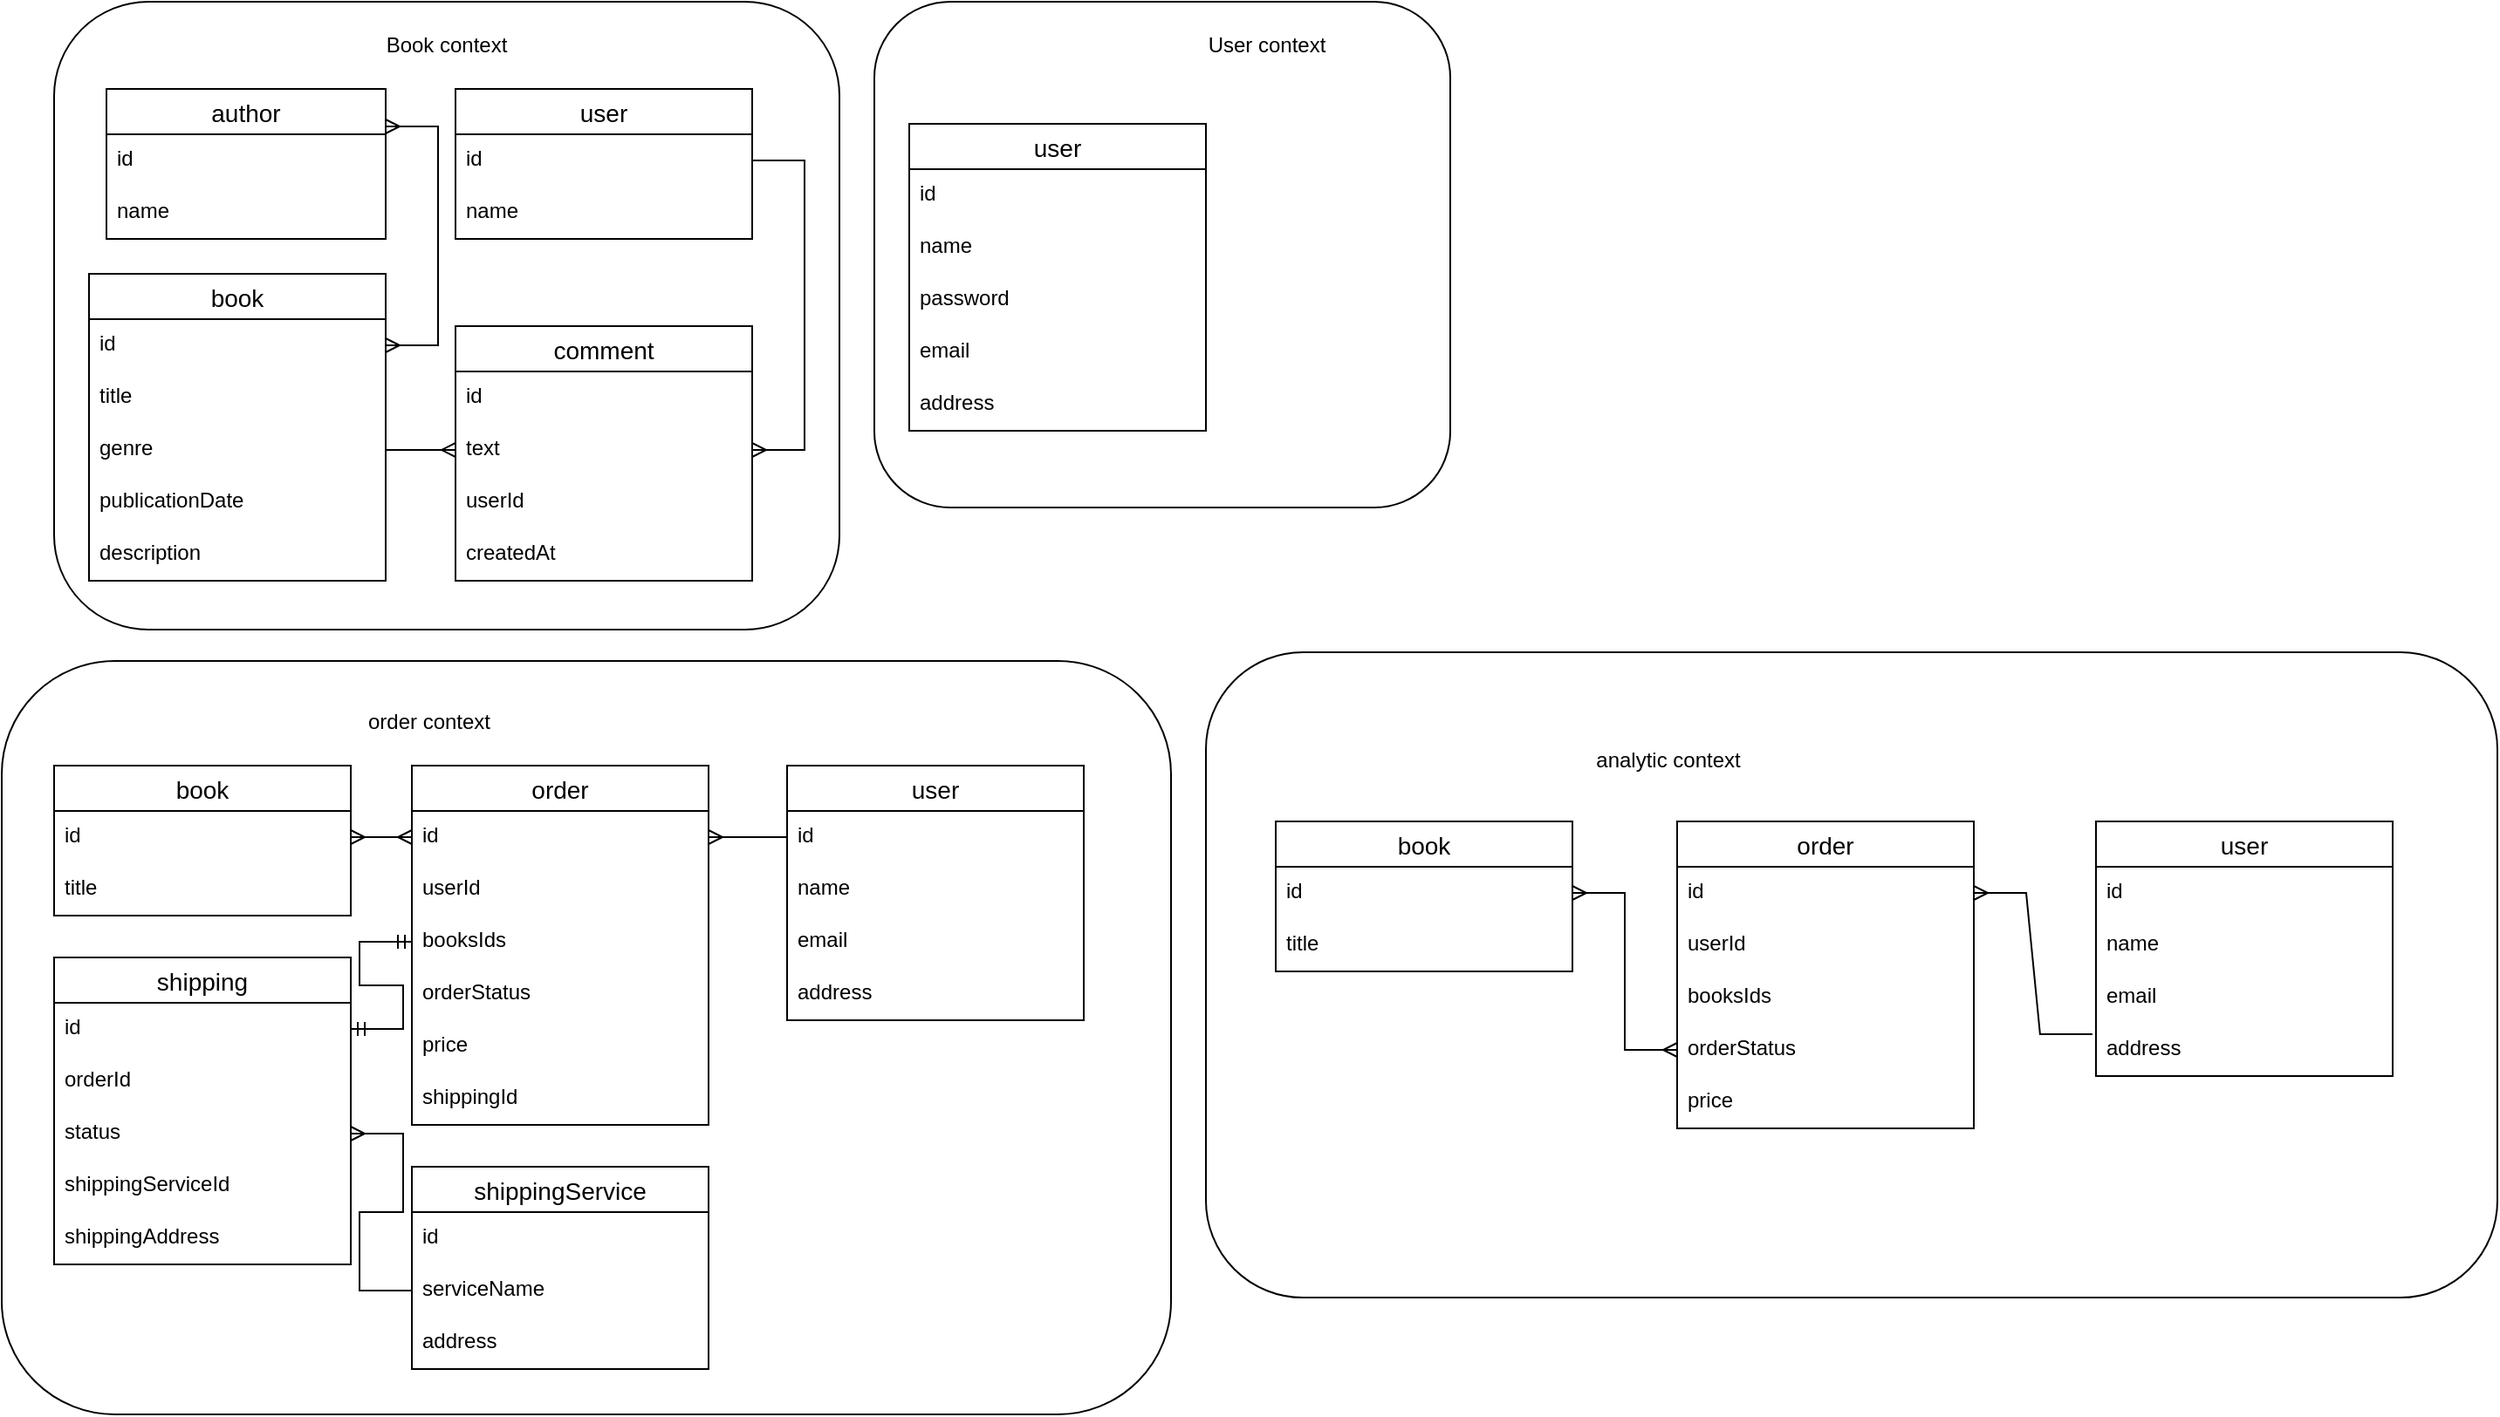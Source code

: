 <mxfile version="20.8.5" type="github">
  <diagram id="_F_DxzLepuKcJAmAGDIa" name="Page-1">
    <mxGraphModel dx="1754" dy="1128" grid="1" gridSize="10" guides="1" tooltips="1" connect="1" arrows="1" fold="1" page="1" pageScale="1" pageWidth="850" pageHeight="1100" math="0" shadow="0">
      <root>
        <mxCell id="0" />
        <mxCell id="1" parent="0" />
        <mxCell id="56zjt8MQTYuuCyv_vl_s-1" value="author" style="swimlane;fontStyle=0;childLayout=stackLayout;horizontal=1;startSize=26;horizontalStack=0;resizeParent=1;resizeParentMax=0;resizeLast=0;collapsible=1;marginBottom=0;align=center;fontSize=14;" vertex="1" parent="1">
          <mxGeometry x="80" y="80" width="160" height="86" as="geometry">
            <mxRectangle x="80" y="80" width="80" height="30" as="alternateBounds" />
          </mxGeometry>
        </mxCell>
        <mxCell id="56zjt8MQTYuuCyv_vl_s-2" value="id" style="text;strokeColor=none;fillColor=none;spacingLeft=4;spacingRight=4;overflow=hidden;rotatable=0;points=[[0,0.5],[1,0.5]];portConstraint=eastwest;fontSize=12;" vertex="1" parent="56zjt8MQTYuuCyv_vl_s-1">
          <mxGeometry y="26" width="160" height="30" as="geometry" />
        </mxCell>
        <mxCell id="56zjt8MQTYuuCyv_vl_s-3" value="name" style="text;strokeColor=none;fillColor=none;spacingLeft=4;spacingRight=4;overflow=hidden;rotatable=0;points=[[0,0.5],[1,0.5]];portConstraint=eastwest;fontSize=12;" vertex="1" parent="56zjt8MQTYuuCyv_vl_s-1">
          <mxGeometry y="56" width="160" height="30" as="geometry" />
        </mxCell>
        <mxCell id="56zjt8MQTYuuCyv_vl_s-18" value="book" style="swimlane;fontStyle=0;childLayout=stackLayout;horizontal=1;startSize=26;horizontalStack=0;resizeParent=1;resizeParentMax=0;resizeLast=0;collapsible=1;marginBottom=0;align=center;fontSize=14;" vertex="1" parent="1">
          <mxGeometry x="70" y="186" width="170" height="176" as="geometry">
            <mxRectangle x="300" y="80" width="70" height="30" as="alternateBounds" />
          </mxGeometry>
        </mxCell>
        <mxCell id="56zjt8MQTYuuCyv_vl_s-32" value="id" style="text;strokeColor=none;fillColor=none;spacingLeft=4;spacingRight=4;overflow=hidden;rotatable=0;points=[[0,0.5],[1,0.5]];portConstraint=eastwest;fontSize=12;" vertex="1" parent="56zjt8MQTYuuCyv_vl_s-18">
          <mxGeometry y="26" width="170" height="30" as="geometry" />
        </mxCell>
        <mxCell id="56zjt8MQTYuuCyv_vl_s-19" value="title" style="text;strokeColor=none;fillColor=none;spacingLeft=4;spacingRight=4;overflow=hidden;rotatable=0;points=[[0,0.5],[1,0.5]];portConstraint=eastwest;fontSize=12;" vertex="1" parent="56zjt8MQTYuuCyv_vl_s-18">
          <mxGeometry y="56" width="170" height="30" as="geometry" />
        </mxCell>
        <mxCell id="56zjt8MQTYuuCyv_vl_s-20" value="genre" style="text;strokeColor=none;fillColor=none;spacingLeft=4;spacingRight=4;overflow=hidden;rotatable=0;points=[[0,0.5],[1,0.5]];portConstraint=eastwest;fontSize=12;" vertex="1" parent="56zjt8MQTYuuCyv_vl_s-18">
          <mxGeometry y="86" width="170" height="30" as="geometry" />
        </mxCell>
        <mxCell id="56zjt8MQTYuuCyv_vl_s-35" value="publicationDate" style="text;strokeColor=none;fillColor=none;spacingLeft=4;spacingRight=4;overflow=hidden;rotatable=0;points=[[0,0.5],[1,0.5]];portConstraint=eastwest;fontSize=12;" vertex="1" parent="56zjt8MQTYuuCyv_vl_s-18">
          <mxGeometry y="116" width="170" height="30" as="geometry" />
        </mxCell>
        <mxCell id="56zjt8MQTYuuCyv_vl_s-34" value="description" style="text;strokeColor=none;fillColor=none;spacingLeft=4;spacingRight=4;overflow=hidden;rotatable=0;points=[[0,0.5],[1,0.5]];portConstraint=eastwest;fontSize=12;" vertex="1" parent="56zjt8MQTYuuCyv_vl_s-18">
          <mxGeometry y="146" width="170" height="30" as="geometry" />
        </mxCell>
        <mxCell id="56zjt8MQTYuuCyv_vl_s-46" value="" style="edgeStyle=entityRelationEdgeStyle;fontSize=12;html=1;endArrow=ERmany;startArrow=ERmany;rounded=0;exitX=1;exitY=0.25;exitDx=0;exitDy=0;entryX=1;entryY=0.5;entryDx=0;entryDy=0;" edge="1" parent="1" source="56zjt8MQTYuuCyv_vl_s-1" target="56zjt8MQTYuuCyv_vl_s-32">
          <mxGeometry width="100" height="100" relative="1" as="geometry">
            <mxPoint x="330" y="630" as="sourcePoint" />
            <mxPoint x="319" y="106" as="targetPoint" />
          </mxGeometry>
        </mxCell>
        <mxCell id="56zjt8MQTYuuCyv_vl_s-56" value="" style="edgeStyle=entityRelationEdgeStyle;fontSize=12;html=1;endArrow=ERmany;rounded=0;exitX=1;exitY=0.5;exitDx=0;exitDy=0;entryX=0;entryY=0.5;entryDx=0;entryDy=0;" edge="1" parent="1" source="56zjt8MQTYuuCyv_vl_s-20" target="56zjt8MQTYuuCyv_vl_s-128">
          <mxGeometry width="100" height="100" relative="1" as="geometry">
            <mxPoint x="370" y="390" as="sourcePoint" />
            <mxPoint x="320" y="301" as="targetPoint" />
          </mxGeometry>
        </mxCell>
        <mxCell id="56zjt8MQTYuuCyv_vl_s-57" value="user" style="swimlane;fontStyle=0;childLayout=stackLayout;horizontal=1;startSize=26;horizontalStack=0;resizeParent=1;resizeParentMax=0;resizeLast=0;collapsible=1;marginBottom=0;align=center;fontSize=14;" vertex="1" parent="1">
          <mxGeometry x="470" y="468" width="170" height="146" as="geometry">
            <mxRectangle x="300" y="80" width="70" height="30" as="alternateBounds" />
          </mxGeometry>
        </mxCell>
        <mxCell id="56zjt8MQTYuuCyv_vl_s-58" value="id" style="text;strokeColor=none;fillColor=none;spacingLeft=4;spacingRight=4;overflow=hidden;rotatable=0;points=[[0,0.5],[1,0.5]];portConstraint=eastwest;fontSize=12;" vertex="1" parent="56zjt8MQTYuuCyv_vl_s-57">
          <mxGeometry y="26" width="170" height="30" as="geometry" />
        </mxCell>
        <mxCell id="56zjt8MQTYuuCyv_vl_s-59" value="name" style="text;strokeColor=none;fillColor=none;spacingLeft=4;spacingRight=4;overflow=hidden;rotatable=0;points=[[0,0.5],[1,0.5]];portConstraint=eastwest;fontSize=12;" vertex="1" parent="56zjt8MQTYuuCyv_vl_s-57">
          <mxGeometry y="56" width="170" height="30" as="geometry" />
        </mxCell>
        <mxCell id="56zjt8MQTYuuCyv_vl_s-60" value="email" style="text;strokeColor=none;fillColor=none;spacingLeft=4;spacingRight=4;overflow=hidden;rotatable=0;points=[[0,0.5],[1,0.5]];portConstraint=eastwest;fontSize=12;" vertex="1" parent="56zjt8MQTYuuCyv_vl_s-57">
          <mxGeometry y="86" width="170" height="30" as="geometry" />
        </mxCell>
        <mxCell id="56zjt8MQTYuuCyv_vl_s-61" value="address" style="text;strokeColor=none;fillColor=none;spacingLeft=4;spacingRight=4;overflow=hidden;rotatable=0;points=[[0,0.5],[1,0.5]];portConstraint=eastwest;fontSize=12;" vertex="1" parent="56zjt8MQTYuuCyv_vl_s-57">
          <mxGeometry y="116" width="170" height="30" as="geometry" />
        </mxCell>
        <mxCell id="56zjt8MQTYuuCyv_vl_s-68" value="order" style="swimlane;fontStyle=0;childLayout=stackLayout;horizontal=1;startSize=26;horizontalStack=0;resizeParent=1;resizeParentMax=0;resizeLast=0;collapsible=1;marginBottom=0;align=center;fontSize=14;" vertex="1" parent="1">
          <mxGeometry x="255" y="468" width="170" height="206" as="geometry">
            <mxRectangle x="300" y="80" width="70" height="30" as="alternateBounds" />
          </mxGeometry>
        </mxCell>
        <mxCell id="56zjt8MQTYuuCyv_vl_s-69" value="id" style="text;strokeColor=none;fillColor=none;spacingLeft=4;spacingRight=4;overflow=hidden;rotatable=0;points=[[0,0.5],[1,0.5]];portConstraint=eastwest;fontSize=12;" vertex="1" parent="56zjt8MQTYuuCyv_vl_s-68">
          <mxGeometry y="26" width="170" height="30" as="geometry" />
        </mxCell>
        <mxCell id="56zjt8MQTYuuCyv_vl_s-70" value="userId" style="text;strokeColor=none;fillColor=none;spacingLeft=4;spacingRight=4;overflow=hidden;rotatable=0;points=[[0,0.5],[1,0.5]];portConstraint=eastwest;fontSize=12;" vertex="1" parent="56zjt8MQTYuuCyv_vl_s-68">
          <mxGeometry y="56" width="170" height="30" as="geometry" />
        </mxCell>
        <mxCell id="56zjt8MQTYuuCyv_vl_s-123" value="booksIds" style="text;strokeColor=none;fillColor=none;spacingLeft=4;spacingRight=4;overflow=hidden;rotatable=0;points=[[0,0.5],[1,0.5]];portConstraint=eastwest;fontSize=12;" vertex="1" parent="56zjt8MQTYuuCyv_vl_s-68">
          <mxGeometry y="86" width="170" height="30" as="geometry" />
        </mxCell>
        <mxCell id="56zjt8MQTYuuCyv_vl_s-72" value="orderStatus" style="text;strokeColor=none;fillColor=none;spacingLeft=4;spacingRight=4;overflow=hidden;rotatable=0;points=[[0,0.5],[1,0.5]];portConstraint=eastwest;fontSize=12;" vertex="1" parent="56zjt8MQTYuuCyv_vl_s-68">
          <mxGeometry y="116" width="170" height="30" as="geometry" />
        </mxCell>
        <mxCell id="56zjt8MQTYuuCyv_vl_s-71" value="price" style="text;strokeColor=none;fillColor=none;spacingLeft=4;spacingRight=4;overflow=hidden;rotatable=0;points=[[0,0.5],[1,0.5]];portConstraint=eastwest;fontSize=12;" vertex="1" parent="56zjt8MQTYuuCyv_vl_s-68">
          <mxGeometry y="146" width="170" height="30" as="geometry" />
        </mxCell>
        <mxCell id="56zjt8MQTYuuCyv_vl_s-73" value="shippingId" style="text;strokeColor=none;fillColor=none;spacingLeft=4;spacingRight=4;overflow=hidden;rotatable=0;points=[[0,0.5],[1,0.5]];portConstraint=eastwest;fontSize=12;" vertex="1" parent="56zjt8MQTYuuCyv_vl_s-68">
          <mxGeometry y="176" width="170" height="30" as="geometry" />
        </mxCell>
        <mxCell id="56zjt8MQTYuuCyv_vl_s-74" value="" style="edgeStyle=entityRelationEdgeStyle;fontSize=12;html=1;endArrow=ERmany;rounded=0;entryX=1;entryY=0.5;entryDx=0;entryDy=0;exitX=0;exitY=0.5;exitDx=0;exitDy=0;" edge="1" parent="1" source="56zjt8MQTYuuCyv_vl_s-58" target="56zjt8MQTYuuCyv_vl_s-69">
          <mxGeometry width="100" height="100" relative="1" as="geometry">
            <mxPoint x="470" y="508" as="sourcePoint" />
            <mxPoint x="260" y="458" as="targetPoint" />
          </mxGeometry>
        </mxCell>
        <mxCell id="56zjt8MQTYuuCyv_vl_s-75" value="shipping" style="swimlane;fontStyle=0;childLayout=stackLayout;horizontal=1;startSize=26;horizontalStack=0;resizeParent=1;resizeParentMax=0;resizeLast=0;collapsible=1;marginBottom=0;align=center;fontSize=14;" vertex="1" parent="1">
          <mxGeometry x="50" y="578" width="170" height="176" as="geometry">
            <mxRectangle x="300" y="80" width="70" height="30" as="alternateBounds" />
          </mxGeometry>
        </mxCell>
        <mxCell id="56zjt8MQTYuuCyv_vl_s-76" value="id" style="text;strokeColor=none;fillColor=none;spacingLeft=4;spacingRight=4;overflow=hidden;rotatable=0;points=[[0,0.5],[1,0.5]];portConstraint=eastwest;fontSize=12;" vertex="1" parent="56zjt8MQTYuuCyv_vl_s-75">
          <mxGeometry y="26" width="170" height="30" as="geometry" />
        </mxCell>
        <mxCell id="56zjt8MQTYuuCyv_vl_s-77" value="orderId" style="text;strokeColor=none;fillColor=none;spacingLeft=4;spacingRight=4;overflow=hidden;rotatable=0;points=[[0,0.5],[1,0.5]];portConstraint=eastwest;fontSize=12;" vertex="1" parent="56zjt8MQTYuuCyv_vl_s-75">
          <mxGeometry y="56" width="170" height="30" as="geometry" />
        </mxCell>
        <mxCell id="56zjt8MQTYuuCyv_vl_s-85" value="status" style="text;strokeColor=none;fillColor=none;spacingLeft=4;spacingRight=4;overflow=hidden;rotatable=0;points=[[0,0.5],[1,0.5]];portConstraint=eastwest;fontSize=12;" vertex="1" parent="56zjt8MQTYuuCyv_vl_s-75">
          <mxGeometry y="86" width="170" height="30" as="geometry" />
        </mxCell>
        <mxCell id="56zjt8MQTYuuCyv_vl_s-82" value="shippingServiceId" style="text;strokeColor=none;fillColor=none;spacingLeft=4;spacingRight=4;overflow=hidden;rotatable=0;points=[[0,0.5],[1,0.5]];portConstraint=eastwest;fontSize=12;" vertex="1" parent="56zjt8MQTYuuCyv_vl_s-75">
          <mxGeometry y="116" width="170" height="30" as="geometry" />
        </mxCell>
        <mxCell id="56zjt8MQTYuuCyv_vl_s-78" value="shippingAddress" style="text;strokeColor=none;fillColor=none;spacingLeft=4;spacingRight=4;overflow=hidden;rotatable=0;points=[[0,0.5],[1,0.5]];portConstraint=eastwest;fontSize=12;" vertex="1" parent="56zjt8MQTYuuCyv_vl_s-75">
          <mxGeometry y="146" width="170" height="30" as="geometry" />
        </mxCell>
        <mxCell id="56zjt8MQTYuuCyv_vl_s-86" value="" style="edgeStyle=entityRelationEdgeStyle;fontSize=12;html=1;endArrow=ERmandOne;startArrow=ERmandOne;rounded=0;entryX=1;entryY=0.5;entryDx=0;entryDy=0;" edge="1" parent="1" source="56zjt8MQTYuuCyv_vl_s-123" target="56zjt8MQTYuuCyv_vl_s-76">
          <mxGeometry width="100" height="100" relative="1" as="geometry">
            <mxPoint x="530" y="638" as="sourcePoint" />
            <mxPoint x="300" y="348" as="targetPoint" />
          </mxGeometry>
        </mxCell>
        <mxCell id="56zjt8MQTYuuCyv_vl_s-87" value="shippingService" style="swimlane;fontStyle=0;childLayout=stackLayout;horizontal=1;startSize=26;horizontalStack=0;resizeParent=1;resizeParentMax=0;resizeLast=0;collapsible=1;marginBottom=0;align=center;fontSize=14;" vertex="1" parent="1">
          <mxGeometry x="255" y="698" width="170" height="116" as="geometry">
            <mxRectangle x="300" y="80" width="70" height="30" as="alternateBounds" />
          </mxGeometry>
        </mxCell>
        <mxCell id="56zjt8MQTYuuCyv_vl_s-88" value="id" style="text;strokeColor=none;fillColor=none;spacingLeft=4;spacingRight=4;overflow=hidden;rotatable=0;points=[[0,0.5],[1,0.5]];portConstraint=eastwest;fontSize=12;" vertex="1" parent="56zjt8MQTYuuCyv_vl_s-87">
          <mxGeometry y="26" width="170" height="30" as="geometry" />
        </mxCell>
        <mxCell id="56zjt8MQTYuuCyv_vl_s-89" value="serviceName" style="text;strokeColor=none;fillColor=none;spacingLeft=4;spacingRight=4;overflow=hidden;rotatable=0;points=[[0,0.5],[1,0.5]];portConstraint=eastwest;fontSize=12;" vertex="1" parent="56zjt8MQTYuuCyv_vl_s-87">
          <mxGeometry y="56" width="170" height="30" as="geometry" />
        </mxCell>
        <mxCell id="56zjt8MQTYuuCyv_vl_s-92" value="address" style="text;strokeColor=none;fillColor=none;spacingLeft=4;spacingRight=4;overflow=hidden;rotatable=0;points=[[0,0.5],[1,0.5]];portConstraint=eastwest;fontSize=12;" vertex="1" parent="56zjt8MQTYuuCyv_vl_s-87">
          <mxGeometry y="86" width="170" height="30" as="geometry" />
        </mxCell>
        <mxCell id="56zjt8MQTYuuCyv_vl_s-93" value="" style="edgeStyle=entityRelationEdgeStyle;fontSize=12;html=1;endArrow=ERmany;rounded=0;exitX=0;exitY=0.5;exitDx=0;exitDy=0;entryX=1;entryY=0.5;entryDx=0;entryDy=0;" edge="1" parent="1" source="56zjt8MQTYuuCyv_vl_s-89" target="56zjt8MQTYuuCyv_vl_s-85">
          <mxGeometry width="100" height="100" relative="1" as="geometry">
            <mxPoint x="720" y="408" as="sourcePoint" />
            <mxPoint x="220" y="649" as="targetPoint" />
          </mxGeometry>
        </mxCell>
        <mxCell id="56zjt8MQTYuuCyv_vl_s-118" value="Book&amp;nbsp;context" style="text;html=1;strokeColor=none;fillColor=none;align=center;verticalAlign=middle;whiteSpace=wrap;rounded=0;" vertex="1" parent="1">
          <mxGeometry x="210" y="40" width="130" height="30" as="geometry" />
        </mxCell>
        <mxCell id="56zjt8MQTYuuCyv_vl_s-120" value="User context" style="text;html=1;strokeColor=none;fillColor=none;align=center;verticalAlign=middle;whiteSpace=wrap;rounded=0;" vertex="1" parent="1">
          <mxGeometry x="680" y="40" width="130" height="30" as="geometry" />
        </mxCell>
        <mxCell id="56zjt8MQTYuuCyv_vl_s-122" value="order context" style="text;html=1;strokeColor=none;fillColor=none;align=center;verticalAlign=middle;whiteSpace=wrap;rounded=0;" vertex="1" parent="1">
          <mxGeometry x="200" y="428" width="130" height="30" as="geometry" />
        </mxCell>
        <mxCell id="56zjt8MQTYuuCyv_vl_s-126" value="comment" style="swimlane;fontStyle=0;childLayout=stackLayout;horizontal=1;startSize=26;horizontalStack=0;resizeParent=1;resizeParentMax=0;resizeLast=0;collapsible=1;marginBottom=0;align=center;fontSize=14;" vertex="1" parent="1">
          <mxGeometry x="280" y="216" width="170" height="146" as="geometry">
            <mxRectangle x="300" y="80" width="70" height="30" as="alternateBounds" />
          </mxGeometry>
        </mxCell>
        <mxCell id="56zjt8MQTYuuCyv_vl_s-127" value="id" style="text;strokeColor=none;fillColor=none;spacingLeft=4;spacingRight=4;overflow=hidden;rotatable=0;points=[[0,0.5],[1,0.5]];portConstraint=eastwest;fontSize=12;" vertex="1" parent="56zjt8MQTYuuCyv_vl_s-126">
          <mxGeometry y="26" width="170" height="30" as="geometry" />
        </mxCell>
        <mxCell id="56zjt8MQTYuuCyv_vl_s-128" value="text" style="text;strokeColor=none;fillColor=none;spacingLeft=4;spacingRight=4;overflow=hidden;rotatable=0;points=[[0,0.5],[1,0.5]];portConstraint=eastwest;fontSize=12;" vertex="1" parent="56zjt8MQTYuuCyv_vl_s-126">
          <mxGeometry y="56" width="170" height="30" as="geometry" />
        </mxCell>
        <mxCell id="56zjt8MQTYuuCyv_vl_s-130" value="userId" style="text;strokeColor=none;fillColor=none;spacingLeft=4;spacingRight=4;overflow=hidden;rotatable=0;points=[[0,0.5],[1,0.5]];portConstraint=eastwest;fontSize=12;" vertex="1" parent="56zjt8MQTYuuCyv_vl_s-126">
          <mxGeometry y="86" width="170" height="30" as="geometry" />
        </mxCell>
        <mxCell id="56zjt8MQTYuuCyv_vl_s-131" value="createdAt" style="text;strokeColor=none;fillColor=none;spacingLeft=4;spacingRight=4;overflow=hidden;rotatable=0;points=[[0,0.5],[1,0.5]];portConstraint=eastwest;fontSize=12;" vertex="1" parent="56zjt8MQTYuuCyv_vl_s-126">
          <mxGeometry y="116" width="170" height="30" as="geometry" />
        </mxCell>
        <mxCell id="56zjt8MQTYuuCyv_vl_s-132" value="user" style="swimlane;fontStyle=0;childLayout=stackLayout;horizontal=1;startSize=26;horizontalStack=0;resizeParent=1;resizeParentMax=0;resizeLast=0;collapsible=1;marginBottom=0;align=center;fontSize=14;" vertex="1" parent="1">
          <mxGeometry x="280" y="80" width="170" height="86" as="geometry">
            <mxRectangle x="300" y="80" width="70" height="30" as="alternateBounds" />
          </mxGeometry>
        </mxCell>
        <mxCell id="56zjt8MQTYuuCyv_vl_s-133" value="id" style="text;strokeColor=none;fillColor=none;spacingLeft=4;spacingRight=4;overflow=hidden;rotatable=0;points=[[0,0.5],[1,0.5]];portConstraint=eastwest;fontSize=12;" vertex="1" parent="56zjt8MQTYuuCyv_vl_s-132">
          <mxGeometry y="26" width="170" height="30" as="geometry" />
        </mxCell>
        <mxCell id="56zjt8MQTYuuCyv_vl_s-134" value="name" style="text;strokeColor=none;fillColor=none;spacingLeft=4;spacingRight=4;overflow=hidden;rotatable=0;points=[[0,0.5],[1,0.5]];portConstraint=eastwest;fontSize=12;" vertex="1" parent="56zjt8MQTYuuCyv_vl_s-132">
          <mxGeometry y="56" width="170" height="30" as="geometry" />
        </mxCell>
        <mxCell id="56zjt8MQTYuuCyv_vl_s-139" value="" style="edgeStyle=entityRelationEdgeStyle;fontSize=12;html=1;endArrow=ERmany;rounded=0;entryX=1;entryY=0.5;entryDx=0;entryDy=0;exitX=1;exitY=0.5;exitDx=0;exitDy=0;" edge="1" parent="1" source="56zjt8MQTYuuCyv_vl_s-133" target="56zjt8MQTYuuCyv_vl_s-128">
          <mxGeometry width="100" height="100" relative="1" as="geometry">
            <mxPoint x="490" y="140" as="sourcePoint" />
            <mxPoint x="590" y="340" as="targetPoint" />
          </mxGeometry>
        </mxCell>
        <mxCell id="56zjt8MQTYuuCyv_vl_s-140" value="user" style="swimlane;fontStyle=0;childLayout=stackLayout;horizontal=1;startSize=26;horizontalStack=0;resizeParent=1;resizeParentMax=0;resizeLast=0;collapsible=1;marginBottom=0;align=center;fontSize=14;" vertex="1" parent="1">
          <mxGeometry x="540" y="100" width="170" height="176" as="geometry">
            <mxRectangle x="300" y="80" width="70" height="30" as="alternateBounds" />
          </mxGeometry>
        </mxCell>
        <mxCell id="56zjt8MQTYuuCyv_vl_s-141" value="id" style="text;strokeColor=none;fillColor=none;spacingLeft=4;spacingRight=4;overflow=hidden;rotatable=0;points=[[0,0.5],[1,0.5]];portConstraint=eastwest;fontSize=12;" vertex="1" parent="56zjt8MQTYuuCyv_vl_s-140">
          <mxGeometry y="26" width="170" height="30" as="geometry" />
        </mxCell>
        <mxCell id="56zjt8MQTYuuCyv_vl_s-142" value="name" style="text;strokeColor=none;fillColor=none;spacingLeft=4;spacingRight=4;overflow=hidden;rotatable=0;points=[[0,0.5],[1,0.5]];portConstraint=eastwest;fontSize=12;" vertex="1" parent="56zjt8MQTYuuCyv_vl_s-140">
          <mxGeometry y="56" width="170" height="30" as="geometry" />
        </mxCell>
        <mxCell id="56zjt8MQTYuuCyv_vl_s-143" value="password" style="text;strokeColor=none;fillColor=none;spacingLeft=4;spacingRight=4;overflow=hidden;rotatable=0;points=[[0,0.5],[1,0.5]];portConstraint=eastwest;fontSize=12;" vertex="1" parent="56zjt8MQTYuuCyv_vl_s-140">
          <mxGeometry y="86" width="170" height="30" as="geometry" />
        </mxCell>
        <mxCell id="56zjt8MQTYuuCyv_vl_s-144" value="email" style="text;strokeColor=none;fillColor=none;spacingLeft=4;spacingRight=4;overflow=hidden;rotatable=0;points=[[0,0.5],[1,0.5]];portConstraint=eastwest;fontSize=12;" vertex="1" parent="56zjt8MQTYuuCyv_vl_s-140">
          <mxGeometry y="116" width="170" height="30" as="geometry" />
        </mxCell>
        <mxCell id="56zjt8MQTYuuCyv_vl_s-145" value="address" style="text;strokeColor=none;fillColor=none;spacingLeft=4;spacingRight=4;overflow=hidden;rotatable=0;points=[[0,0.5],[1,0.5]];portConstraint=eastwest;fontSize=12;" vertex="1" parent="56zjt8MQTYuuCyv_vl_s-140">
          <mxGeometry y="146" width="170" height="30" as="geometry" />
        </mxCell>
        <mxCell id="56zjt8MQTYuuCyv_vl_s-147" value="book" style="swimlane;fontStyle=0;childLayout=stackLayout;horizontal=1;startSize=26;horizontalStack=0;resizeParent=1;resizeParentMax=0;resizeLast=0;collapsible=1;marginBottom=0;align=center;fontSize=14;" vertex="1" parent="1">
          <mxGeometry x="50" y="468" width="170" height="86" as="geometry">
            <mxRectangle x="300" y="80" width="70" height="30" as="alternateBounds" />
          </mxGeometry>
        </mxCell>
        <mxCell id="56zjt8MQTYuuCyv_vl_s-148" value="id" style="text;strokeColor=none;fillColor=none;spacingLeft=4;spacingRight=4;overflow=hidden;rotatable=0;points=[[0,0.5],[1,0.5]];portConstraint=eastwest;fontSize=12;" vertex="1" parent="56zjt8MQTYuuCyv_vl_s-147">
          <mxGeometry y="26" width="170" height="30" as="geometry" />
        </mxCell>
        <mxCell id="56zjt8MQTYuuCyv_vl_s-149" value="title" style="text;strokeColor=none;fillColor=none;spacingLeft=4;spacingRight=4;overflow=hidden;rotatable=0;points=[[0,0.5],[1,0.5]];portConstraint=eastwest;fontSize=12;" vertex="1" parent="56zjt8MQTYuuCyv_vl_s-147">
          <mxGeometry y="56" width="170" height="30" as="geometry" />
        </mxCell>
        <mxCell id="56zjt8MQTYuuCyv_vl_s-154" value="" style="edgeStyle=entityRelationEdgeStyle;fontSize=12;html=1;endArrow=ERmany;startArrow=ERmany;rounded=0;entryX=0;entryY=0.5;entryDx=0;entryDy=0;" edge="1" parent="1" source="56zjt8MQTYuuCyv_vl_s-148" target="56zjt8MQTYuuCyv_vl_s-69">
          <mxGeometry width="100" height="100" relative="1" as="geometry">
            <mxPoint x="-190" y="59.5" as="sourcePoint" />
            <mxPoint x="-190" y="229" as="targetPoint" />
          </mxGeometry>
        </mxCell>
        <mxCell id="56zjt8MQTYuuCyv_vl_s-156" value="" style="rounded=1;whiteSpace=wrap;html=1;fillColor=none;" vertex="1" parent="1">
          <mxGeometry x="520" y="30" width="330" height="290" as="geometry" />
        </mxCell>
        <mxCell id="56zjt8MQTYuuCyv_vl_s-157" value="" style="rounded=1;whiteSpace=wrap;html=1;fillColor=none;" vertex="1" parent="1">
          <mxGeometry x="50" y="30" width="450" height="360" as="geometry" />
        </mxCell>
        <mxCell id="56zjt8MQTYuuCyv_vl_s-158" value="" style="rounded=1;whiteSpace=wrap;html=1;fillColor=none;" vertex="1" parent="1">
          <mxGeometry x="20" y="408" width="670" height="432" as="geometry" />
        </mxCell>
        <mxCell id="56zjt8MQTYuuCyv_vl_s-189" value="user" style="swimlane;fontStyle=0;childLayout=stackLayout;horizontal=1;startSize=26;horizontalStack=0;resizeParent=1;resizeParentMax=0;resizeLast=0;collapsible=1;marginBottom=0;align=center;fontSize=14;" vertex="1" parent="1">
          <mxGeometry x="1220" y="500" width="170" height="146" as="geometry">
            <mxRectangle x="300" y="80" width="70" height="30" as="alternateBounds" />
          </mxGeometry>
        </mxCell>
        <mxCell id="56zjt8MQTYuuCyv_vl_s-190" value="id" style="text;strokeColor=none;fillColor=none;spacingLeft=4;spacingRight=4;overflow=hidden;rotatable=0;points=[[0,0.5],[1,0.5]];portConstraint=eastwest;fontSize=12;" vertex="1" parent="56zjt8MQTYuuCyv_vl_s-189">
          <mxGeometry y="26" width="170" height="30" as="geometry" />
        </mxCell>
        <mxCell id="56zjt8MQTYuuCyv_vl_s-191" value="name" style="text;strokeColor=none;fillColor=none;spacingLeft=4;spacingRight=4;overflow=hidden;rotatable=0;points=[[0,0.5],[1,0.5]];portConstraint=eastwest;fontSize=12;" vertex="1" parent="56zjt8MQTYuuCyv_vl_s-189">
          <mxGeometry y="56" width="170" height="30" as="geometry" />
        </mxCell>
        <mxCell id="56zjt8MQTYuuCyv_vl_s-192" value="email" style="text;strokeColor=none;fillColor=none;spacingLeft=4;spacingRight=4;overflow=hidden;rotatable=0;points=[[0,0.5],[1,0.5]];portConstraint=eastwest;fontSize=12;" vertex="1" parent="56zjt8MQTYuuCyv_vl_s-189">
          <mxGeometry y="86" width="170" height="30" as="geometry" />
        </mxCell>
        <mxCell id="56zjt8MQTYuuCyv_vl_s-193" value="address" style="text;strokeColor=none;fillColor=none;spacingLeft=4;spacingRight=4;overflow=hidden;rotatable=0;points=[[0,0.5],[1,0.5]];portConstraint=eastwest;fontSize=12;" vertex="1" parent="56zjt8MQTYuuCyv_vl_s-189">
          <mxGeometry y="116" width="170" height="30" as="geometry" />
        </mxCell>
        <mxCell id="56zjt8MQTYuuCyv_vl_s-194" value="order" style="swimlane;fontStyle=0;childLayout=stackLayout;horizontal=1;startSize=26;horizontalStack=0;resizeParent=1;resizeParentMax=0;resizeLast=0;collapsible=1;marginBottom=0;align=center;fontSize=14;" vertex="1" parent="1">
          <mxGeometry x="980" y="500" width="170" height="176" as="geometry">
            <mxRectangle x="300" y="80" width="70" height="30" as="alternateBounds" />
          </mxGeometry>
        </mxCell>
        <mxCell id="56zjt8MQTYuuCyv_vl_s-195" value="id" style="text;strokeColor=none;fillColor=none;spacingLeft=4;spacingRight=4;overflow=hidden;rotatable=0;points=[[0,0.5],[1,0.5]];portConstraint=eastwest;fontSize=12;" vertex="1" parent="56zjt8MQTYuuCyv_vl_s-194">
          <mxGeometry y="26" width="170" height="30" as="geometry" />
        </mxCell>
        <mxCell id="56zjt8MQTYuuCyv_vl_s-196" value="userId" style="text;strokeColor=none;fillColor=none;spacingLeft=4;spacingRight=4;overflow=hidden;rotatable=0;points=[[0,0.5],[1,0.5]];portConstraint=eastwest;fontSize=12;" vertex="1" parent="56zjt8MQTYuuCyv_vl_s-194">
          <mxGeometry y="56" width="170" height="30" as="geometry" />
        </mxCell>
        <mxCell id="56zjt8MQTYuuCyv_vl_s-197" value="booksIds" style="text;strokeColor=none;fillColor=none;spacingLeft=4;spacingRight=4;overflow=hidden;rotatable=0;points=[[0,0.5],[1,0.5]];portConstraint=eastwest;fontSize=12;" vertex="1" parent="56zjt8MQTYuuCyv_vl_s-194">
          <mxGeometry y="86" width="170" height="30" as="geometry" />
        </mxCell>
        <mxCell id="56zjt8MQTYuuCyv_vl_s-198" value="orderStatus" style="text;strokeColor=none;fillColor=none;spacingLeft=4;spacingRight=4;overflow=hidden;rotatable=0;points=[[0,0.5],[1,0.5]];portConstraint=eastwest;fontSize=12;" vertex="1" parent="56zjt8MQTYuuCyv_vl_s-194">
          <mxGeometry y="116" width="170" height="30" as="geometry" />
        </mxCell>
        <mxCell id="56zjt8MQTYuuCyv_vl_s-199" value="price" style="text;strokeColor=none;fillColor=none;spacingLeft=4;spacingRight=4;overflow=hidden;rotatable=0;points=[[0,0.5],[1,0.5]];portConstraint=eastwest;fontSize=12;" vertex="1" parent="56zjt8MQTYuuCyv_vl_s-194">
          <mxGeometry y="146" width="170" height="30" as="geometry" />
        </mxCell>
        <mxCell id="56zjt8MQTYuuCyv_vl_s-201" value="" style="edgeStyle=entityRelationEdgeStyle;fontSize=12;html=1;endArrow=ERmany;rounded=0;exitX=-0.012;exitY=0.2;exitDx=0;exitDy=0;entryX=1;entryY=0.5;entryDx=0;entryDy=0;exitPerimeter=0;" edge="1" parent="1" source="56zjt8MQTYuuCyv_vl_s-193" target="56zjt8MQTYuuCyv_vl_s-195">
          <mxGeometry width="100" height="100" relative="1" as="geometry">
            <mxPoint x="1150" y="381" as="sourcePoint" />
            <mxPoint x="970" y="480" as="targetPoint" />
          </mxGeometry>
        </mxCell>
        <mxCell id="56zjt8MQTYuuCyv_vl_s-214" value="analytic context" style="text;html=1;strokeColor=none;fillColor=none;align=center;verticalAlign=middle;whiteSpace=wrap;rounded=0;" vertex="1" parent="1">
          <mxGeometry x="910" y="450" width="130" height="30" as="geometry" />
        </mxCell>
        <mxCell id="56zjt8MQTYuuCyv_vl_s-215" value="book" style="swimlane;fontStyle=0;childLayout=stackLayout;horizontal=1;startSize=26;horizontalStack=0;resizeParent=1;resizeParentMax=0;resizeLast=0;collapsible=1;marginBottom=0;align=center;fontSize=14;" vertex="1" parent="1">
          <mxGeometry x="750" y="500" width="170" height="86" as="geometry">
            <mxRectangle x="300" y="80" width="70" height="30" as="alternateBounds" />
          </mxGeometry>
        </mxCell>
        <mxCell id="56zjt8MQTYuuCyv_vl_s-216" value="id" style="text;strokeColor=none;fillColor=none;spacingLeft=4;spacingRight=4;overflow=hidden;rotatable=0;points=[[0,0.5],[1,0.5]];portConstraint=eastwest;fontSize=12;" vertex="1" parent="56zjt8MQTYuuCyv_vl_s-215">
          <mxGeometry y="26" width="170" height="30" as="geometry" />
        </mxCell>
        <mxCell id="56zjt8MQTYuuCyv_vl_s-217" value="title" style="text;strokeColor=none;fillColor=none;spacingLeft=4;spacingRight=4;overflow=hidden;rotatable=0;points=[[0,0.5],[1,0.5]];portConstraint=eastwest;fontSize=12;" vertex="1" parent="56zjt8MQTYuuCyv_vl_s-215">
          <mxGeometry y="56" width="170" height="30" as="geometry" />
        </mxCell>
        <mxCell id="56zjt8MQTYuuCyv_vl_s-218" value="" style="edgeStyle=entityRelationEdgeStyle;fontSize=12;html=1;endArrow=ERmany;startArrow=ERmany;rounded=0;entryX=0;entryY=0.5;entryDx=0;entryDy=0;" edge="1" parent="1" source="56zjt8MQTYuuCyv_vl_s-216" target="56zjt8MQTYuuCyv_vl_s-198">
          <mxGeometry width="100" height="100" relative="1" as="geometry">
            <mxPoint x="520" y="81.5" as="sourcePoint" />
            <mxPoint x="520" y="251" as="targetPoint" />
          </mxGeometry>
        </mxCell>
        <mxCell id="56zjt8MQTYuuCyv_vl_s-219" value="" style="rounded=1;whiteSpace=wrap;html=1;fillColor=none;" vertex="1" parent="1">
          <mxGeometry x="710" y="403" width="740" height="370" as="geometry" />
        </mxCell>
      </root>
    </mxGraphModel>
  </diagram>
</mxfile>
